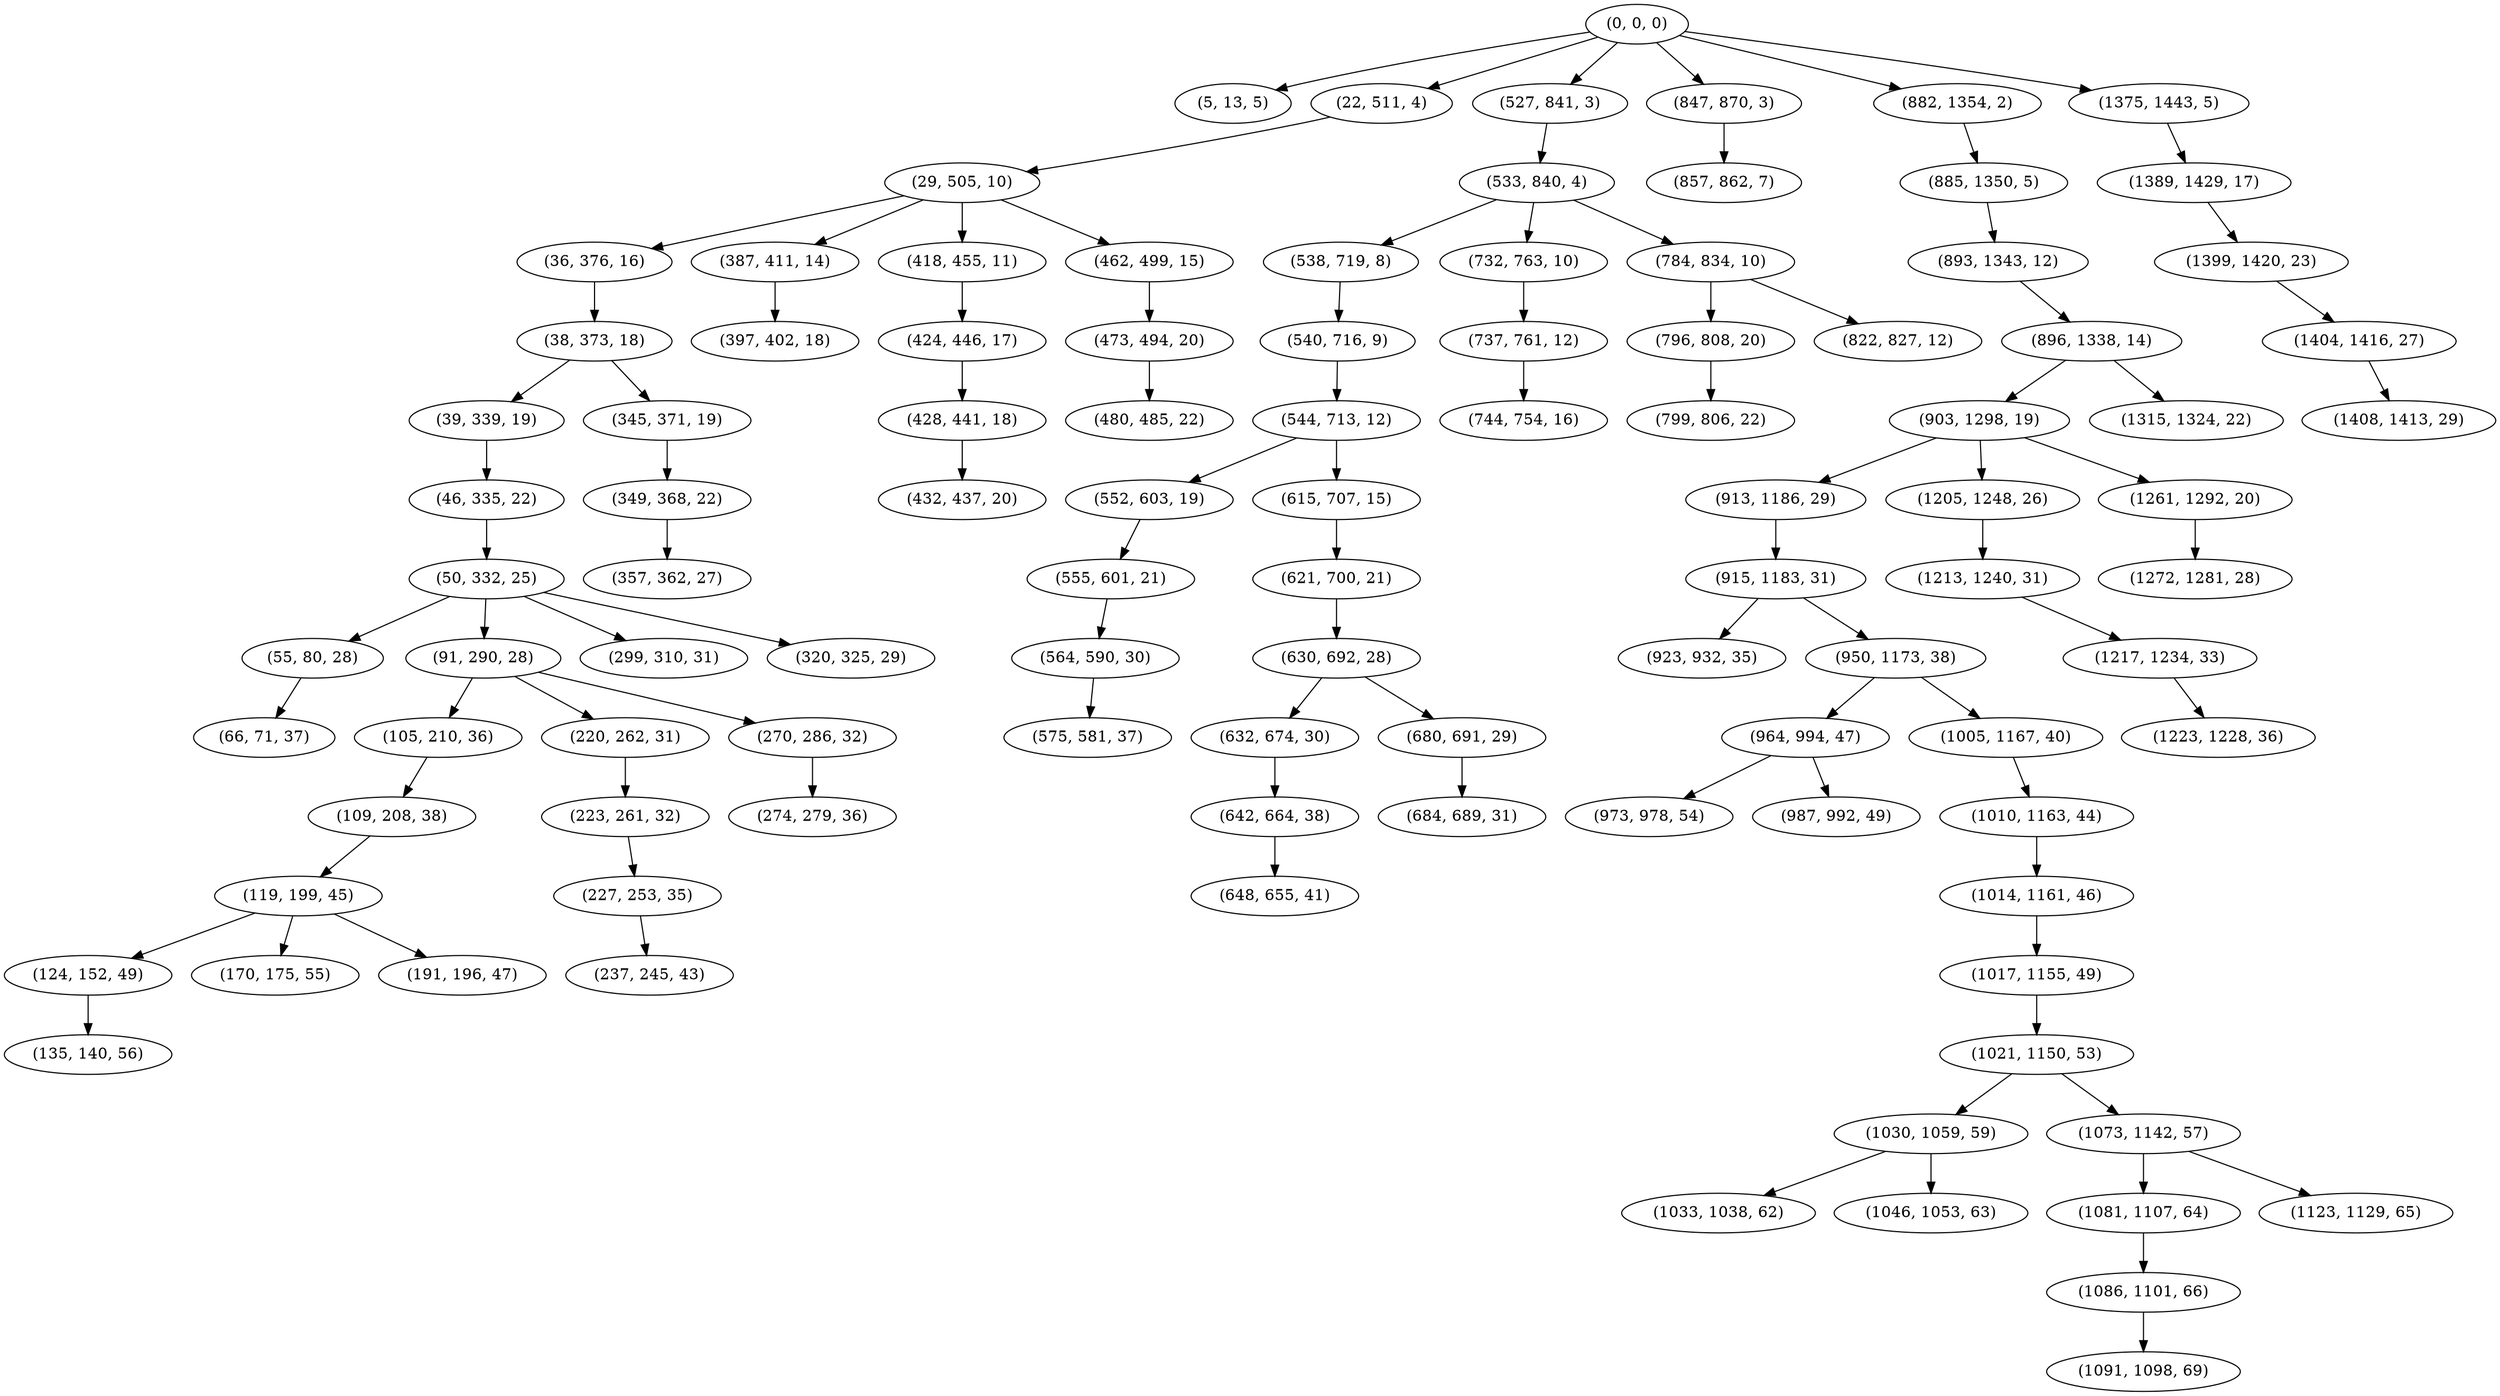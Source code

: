 digraph tree {
    "(0, 0, 0)";
    "(5, 13, 5)";
    "(22, 511, 4)";
    "(29, 505, 10)";
    "(36, 376, 16)";
    "(38, 373, 18)";
    "(39, 339, 19)";
    "(46, 335, 22)";
    "(50, 332, 25)";
    "(55, 80, 28)";
    "(66, 71, 37)";
    "(91, 290, 28)";
    "(105, 210, 36)";
    "(109, 208, 38)";
    "(119, 199, 45)";
    "(124, 152, 49)";
    "(135, 140, 56)";
    "(170, 175, 55)";
    "(191, 196, 47)";
    "(220, 262, 31)";
    "(223, 261, 32)";
    "(227, 253, 35)";
    "(237, 245, 43)";
    "(270, 286, 32)";
    "(274, 279, 36)";
    "(299, 310, 31)";
    "(320, 325, 29)";
    "(345, 371, 19)";
    "(349, 368, 22)";
    "(357, 362, 27)";
    "(387, 411, 14)";
    "(397, 402, 18)";
    "(418, 455, 11)";
    "(424, 446, 17)";
    "(428, 441, 18)";
    "(432, 437, 20)";
    "(462, 499, 15)";
    "(473, 494, 20)";
    "(480, 485, 22)";
    "(527, 841, 3)";
    "(533, 840, 4)";
    "(538, 719, 8)";
    "(540, 716, 9)";
    "(544, 713, 12)";
    "(552, 603, 19)";
    "(555, 601, 21)";
    "(564, 590, 30)";
    "(575, 581, 37)";
    "(615, 707, 15)";
    "(621, 700, 21)";
    "(630, 692, 28)";
    "(632, 674, 30)";
    "(642, 664, 38)";
    "(648, 655, 41)";
    "(680, 691, 29)";
    "(684, 689, 31)";
    "(732, 763, 10)";
    "(737, 761, 12)";
    "(744, 754, 16)";
    "(784, 834, 10)";
    "(796, 808, 20)";
    "(799, 806, 22)";
    "(822, 827, 12)";
    "(847, 870, 3)";
    "(857, 862, 7)";
    "(882, 1354, 2)";
    "(885, 1350, 5)";
    "(893, 1343, 12)";
    "(896, 1338, 14)";
    "(903, 1298, 19)";
    "(913, 1186, 29)";
    "(915, 1183, 31)";
    "(923, 932, 35)";
    "(950, 1173, 38)";
    "(964, 994, 47)";
    "(973, 978, 54)";
    "(987, 992, 49)";
    "(1005, 1167, 40)";
    "(1010, 1163, 44)";
    "(1014, 1161, 46)";
    "(1017, 1155, 49)";
    "(1021, 1150, 53)";
    "(1030, 1059, 59)";
    "(1033, 1038, 62)";
    "(1046, 1053, 63)";
    "(1073, 1142, 57)";
    "(1081, 1107, 64)";
    "(1086, 1101, 66)";
    "(1091, 1098, 69)";
    "(1123, 1129, 65)";
    "(1205, 1248, 26)";
    "(1213, 1240, 31)";
    "(1217, 1234, 33)";
    "(1223, 1228, 36)";
    "(1261, 1292, 20)";
    "(1272, 1281, 28)";
    "(1315, 1324, 22)";
    "(1375, 1443, 5)";
    "(1389, 1429, 17)";
    "(1399, 1420, 23)";
    "(1404, 1416, 27)";
    "(1408, 1413, 29)";
    "(0, 0, 0)" -> "(5, 13, 5)";
    "(0, 0, 0)" -> "(22, 511, 4)";
    "(0, 0, 0)" -> "(527, 841, 3)";
    "(0, 0, 0)" -> "(847, 870, 3)";
    "(0, 0, 0)" -> "(882, 1354, 2)";
    "(0, 0, 0)" -> "(1375, 1443, 5)";
    "(22, 511, 4)" -> "(29, 505, 10)";
    "(29, 505, 10)" -> "(36, 376, 16)";
    "(29, 505, 10)" -> "(387, 411, 14)";
    "(29, 505, 10)" -> "(418, 455, 11)";
    "(29, 505, 10)" -> "(462, 499, 15)";
    "(36, 376, 16)" -> "(38, 373, 18)";
    "(38, 373, 18)" -> "(39, 339, 19)";
    "(38, 373, 18)" -> "(345, 371, 19)";
    "(39, 339, 19)" -> "(46, 335, 22)";
    "(46, 335, 22)" -> "(50, 332, 25)";
    "(50, 332, 25)" -> "(55, 80, 28)";
    "(50, 332, 25)" -> "(91, 290, 28)";
    "(50, 332, 25)" -> "(299, 310, 31)";
    "(50, 332, 25)" -> "(320, 325, 29)";
    "(55, 80, 28)" -> "(66, 71, 37)";
    "(91, 290, 28)" -> "(105, 210, 36)";
    "(91, 290, 28)" -> "(220, 262, 31)";
    "(91, 290, 28)" -> "(270, 286, 32)";
    "(105, 210, 36)" -> "(109, 208, 38)";
    "(109, 208, 38)" -> "(119, 199, 45)";
    "(119, 199, 45)" -> "(124, 152, 49)";
    "(119, 199, 45)" -> "(170, 175, 55)";
    "(119, 199, 45)" -> "(191, 196, 47)";
    "(124, 152, 49)" -> "(135, 140, 56)";
    "(220, 262, 31)" -> "(223, 261, 32)";
    "(223, 261, 32)" -> "(227, 253, 35)";
    "(227, 253, 35)" -> "(237, 245, 43)";
    "(270, 286, 32)" -> "(274, 279, 36)";
    "(345, 371, 19)" -> "(349, 368, 22)";
    "(349, 368, 22)" -> "(357, 362, 27)";
    "(387, 411, 14)" -> "(397, 402, 18)";
    "(418, 455, 11)" -> "(424, 446, 17)";
    "(424, 446, 17)" -> "(428, 441, 18)";
    "(428, 441, 18)" -> "(432, 437, 20)";
    "(462, 499, 15)" -> "(473, 494, 20)";
    "(473, 494, 20)" -> "(480, 485, 22)";
    "(527, 841, 3)" -> "(533, 840, 4)";
    "(533, 840, 4)" -> "(538, 719, 8)";
    "(533, 840, 4)" -> "(732, 763, 10)";
    "(533, 840, 4)" -> "(784, 834, 10)";
    "(538, 719, 8)" -> "(540, 716, 9)";
    "(540, 716, 9)" -> "(544, 713, 12)";
    "(544, 713, 12)" -> "(552, 603, 19)";
    "(544, 713, 12)" -> "(615, 707, 15)";
    "(552, 603, 19)" -> "(555, 601, 21)";
    "(555, 601, 21)" -> "(564, 590, 30)";
    "(564, 590, 30)" -> "(575, 581, 37)";
    "(615, 707, 15)" -> "(621, 700, 21)";
    "(621, 700, 21)" -> "(630, 692, 28)";
    "(630, 692, 28)" -> "(632, 674, 30)";
    "(630, 692, 28)" -> "(680, 691, 29)";
    "(632, 674, 30)" -> "(642, 664, 38)";
    "(642, 664, 38)" -> "(648, 655, 41)";
    "(680, 691, 29)" -> "(684, 689, 31)";
    "(732, 763, 10)" -> "(737, 761, 12)";
    "(737, 761, 12)" -> "(744, 754, 16)";
    "(784, 834, 10)" -> "(796, 808, 20)";
    "(784, 834, 10)" -> "(822, 827, 12)";
    "(796, 808, 20)" -> "(799, 806, 22)";
    "(847, 870, 3)" -> "(857, 862, 7)";
    "(882, 1354, 2)" -> "(885, 1350, 5)";
    "(885, 1350, 5)" -> "(893, 1343, 12)";
    "(893, 1343, 12)" -> "(896, 1338, 14)";
    "(896, 1338, 14)" -> "(903, 1298, 19)";
    "(896, 1338, 14)" -> "(1315, 1324, 22)";
    "(903, 1298, 19)" -> "(913, 1186, 29)";
    "(903, 1298, 19)" -> "(1205, 1248, 26)";
    "(903, 1298, 19)" -> "(1261, 1292, 20)";
    "(913, 1186, 29)" -> "(915, 1183, 31)";
    "(915, 1183, 31)" -> "(923, 932, 35)";
    "(915, 1183, 31)" -> "(950, 1173, 38)";
    "(950, 1173, 38)" -> "(964, 994, 47)";
    "(950, 1173, 38)" -> "(1005, 1167, 40)";
    "(964, 994, 47)" -> "(973, 978, 54)";
    "(964, 994, 47)" -> "(987, 992, 49)";
    "(1005, 1167, 40)" -> "(1010, 1163, 44)";
    "(1010, 1163, 44)" -> "(1014, 1161, 46)";
    "(1014, 1161, 46)" -> "(1017, 1155, 49)";
    "(1017, 1155, 49)" -> "(1021, 1150, 53)";
    "(1021, 1150, 53)" -> "(1030, 1059, 59)";
    "(1021, 1150, 53)" -> "(1073, 1142, 57)";
    "(1030, 1059, 59)" -> "(1033, 1038, 62)";
    "(1030, 1059, 59)" -> "(1046, 1053, 63)";
    "(1073, 1142, 57)" -> "(1081, 1107, 64)";
    "(1073, 1142, 57)" -> "(1123, 1129, 65)";
    "(1081, 1107, 64)" -> "(1086, 1101, 66)";
    "(1086, 1101, 66)" -> "(1091, 1098, 69)";
    "(1205, 1248, 26)" -> "(1213, 1240, 31)";
    "(1213, 1240, 31)" -> "(1217, 1234, 33)";
    "(1217, 1234, 33)" -> "(1223, 1228, 36)";
    "(1261, 1292, 20)" -> "(1272, 1281, 28)";
    "(1375, 1443, 5)" -> "(1389, 1429, 17)";
    "(1389, 1429, 17)" -> "(1399, 1420, 23)";
    "(1399, 1420, 23)" -> "(1404, 1416, 27)";
    "(1404, 1416, 27)" -> "(1408, 1413, 29)";
}

